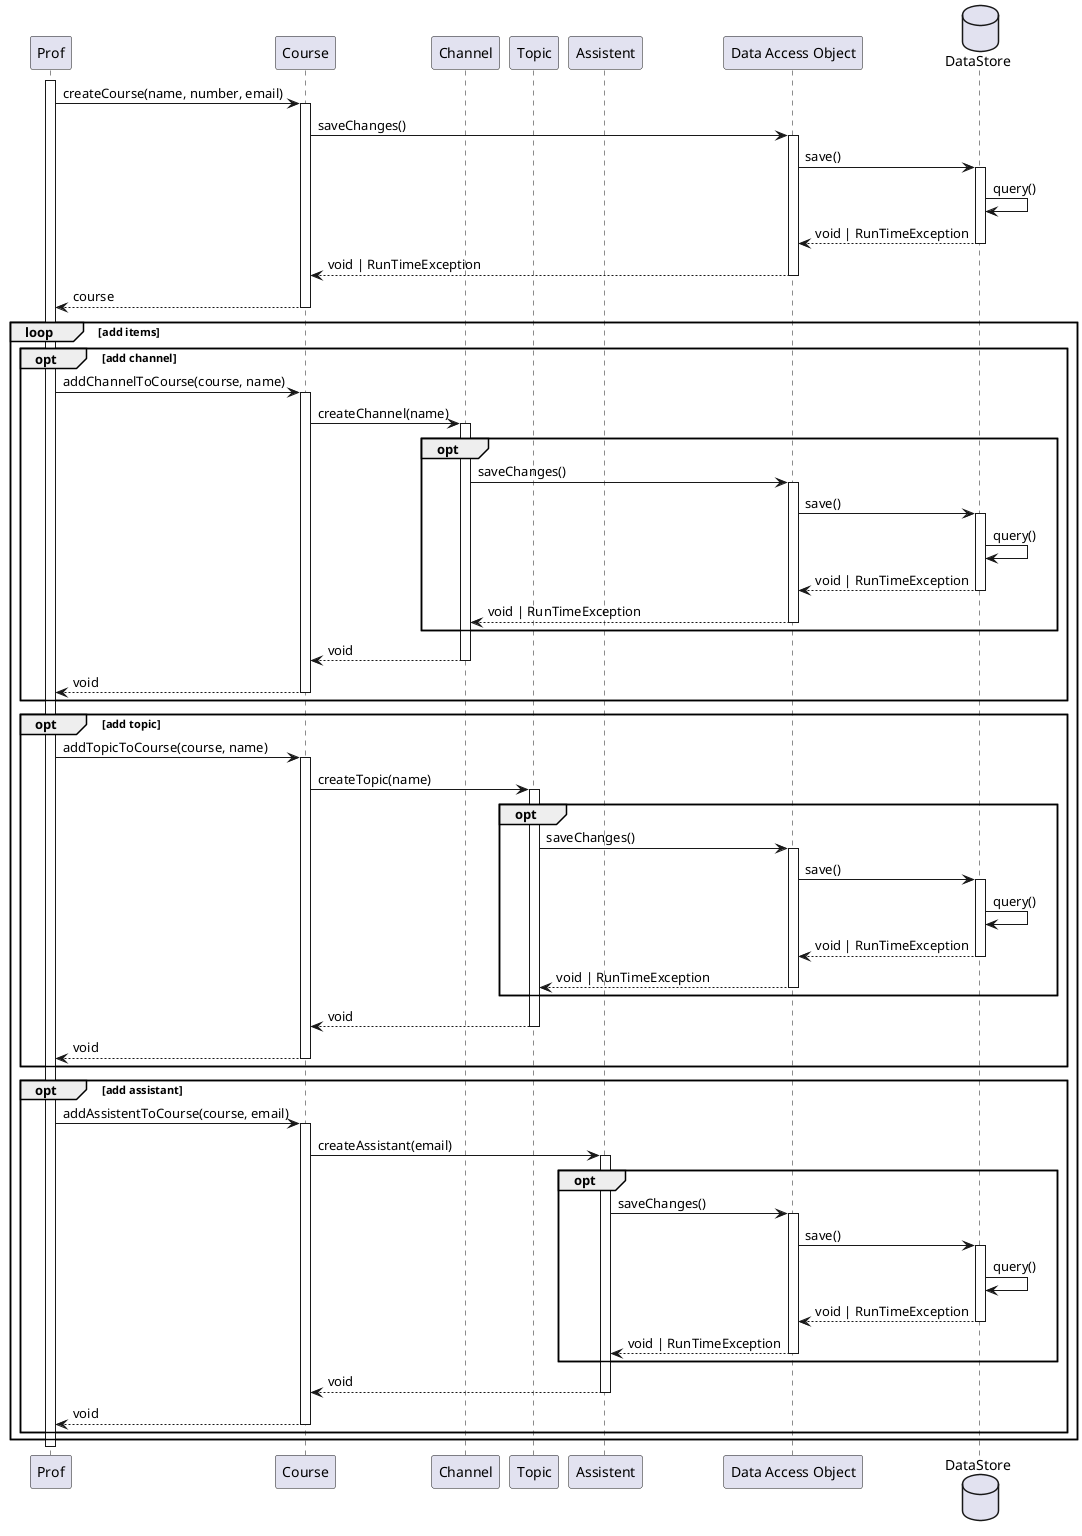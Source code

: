 'https://forum.plantuml.net/1353/is-it-possible-to-comment-out-lines-of-diagram-syntax

@startuml create course sequention diagram
participant Prof
participant Course
participant Channel
participant Topic
participant Assistent
participant "Data Access Object"
database DataStore

activate Prof
    Prof -> Course: createCourse(name, number, email)
    activate Course

        Course -> "Data Access Object": saveChanges()
        activate "Data Access Object"
            "Data Access Object" -> DataStore: save()
            activate DataStore
                DataStore -> DataStore: query()
                DataStore --> "Data Access Object": void | RunTimeException
            deactivate DataStore
            "Data Access Object" --> Course: void | RunTimeException
        deactivate "Data Access Object"
    Course --> Prof: course
    deactivate Course

    loop add items
        opt add channel
            'channel op hoogte van pijl normaal gezien
            Prof -> Course: addChannelToCourse(course, name)
            activate Course
                Course -> Channel: createChannel(name)
                activate Channel
                    opt
                        Channel -> "Data Access Object": saveChanges()
                        activate "Data Access Object"
                            "Data Access Object" -> DataStore: save()
                            activate DataStore
                                DataStore -> DataStore: query()
                                DataStore --> "Data Access Object": void | RunTimeException
                            deactivate DataStore
                            "Data Access Object" --> Channel: void | RunTimeException
                        deactivate "Data Access Object"
                    end
                    Channel --> Course: void
                deactivate Channel
                Course --> Prof: void
            deactivate Course
        end

        opt add topic
            ' activate Course
            Prof -> Course: addTopicToCourse(course, name)
            activate Course
                Course -> Topic: createTopic(name)
                activate Topic
                    opt
                        Topic -> "Data Access Object": saveChanges()
                        activate "Data Access Object"
                            "Data Access Object" -> DataStore: save()
                            activate DataStore
                                DataStore -> DataStore: query()
                                DataStore --> "Data Access Object": void | RunTimeException
                            deactivate DataStore
                            "Data Access Object" --> Topic: void | RunTimeException
                        deactivate "Data Access Object"
                    end
                    Topic --> Course: void
                deactivate Topic
                Course --> Prof: void
            deactivate Course
        end

        opt add assistant
            Prof -> Course: addAssistentToCourse(course, email)
            activate Course
                Course -> Assistent: createAssistant(email)
                activate Assistent
                    opt
                        Assistent -> "Data Access Object": saveChanges()
                        activate "Data Access Object"
                            "Data Access Object" -> DataStore: save()
                            activate DataStore
                                DataStore -> DataStore: query()
                                DataStore --> "Data Access Object": void | RunTimeException
                            deactivate DataStore
                            "Data Access Object" --> Assistent: void | RunTimeException
                        deactivate "Data Access Object"
                    end
                    Assistent --> Course: void
                deactivate Assistent
                Course --> Prof: void
            deactivate Course
        end
    end
deactivate Prof

@enduml